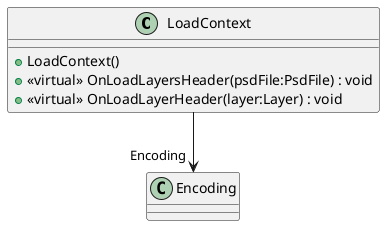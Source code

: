 @startuml
class LoadContext {
    + LoadContext()
    + <<virtual>> OnLoadLayersHeader(psdFile:PsdFile) : void
    + <<virtual>> OnLoadLayerHeader(layer:Layer) : void
}
LoadContext --> "Encoding" Encoding
@enduml
